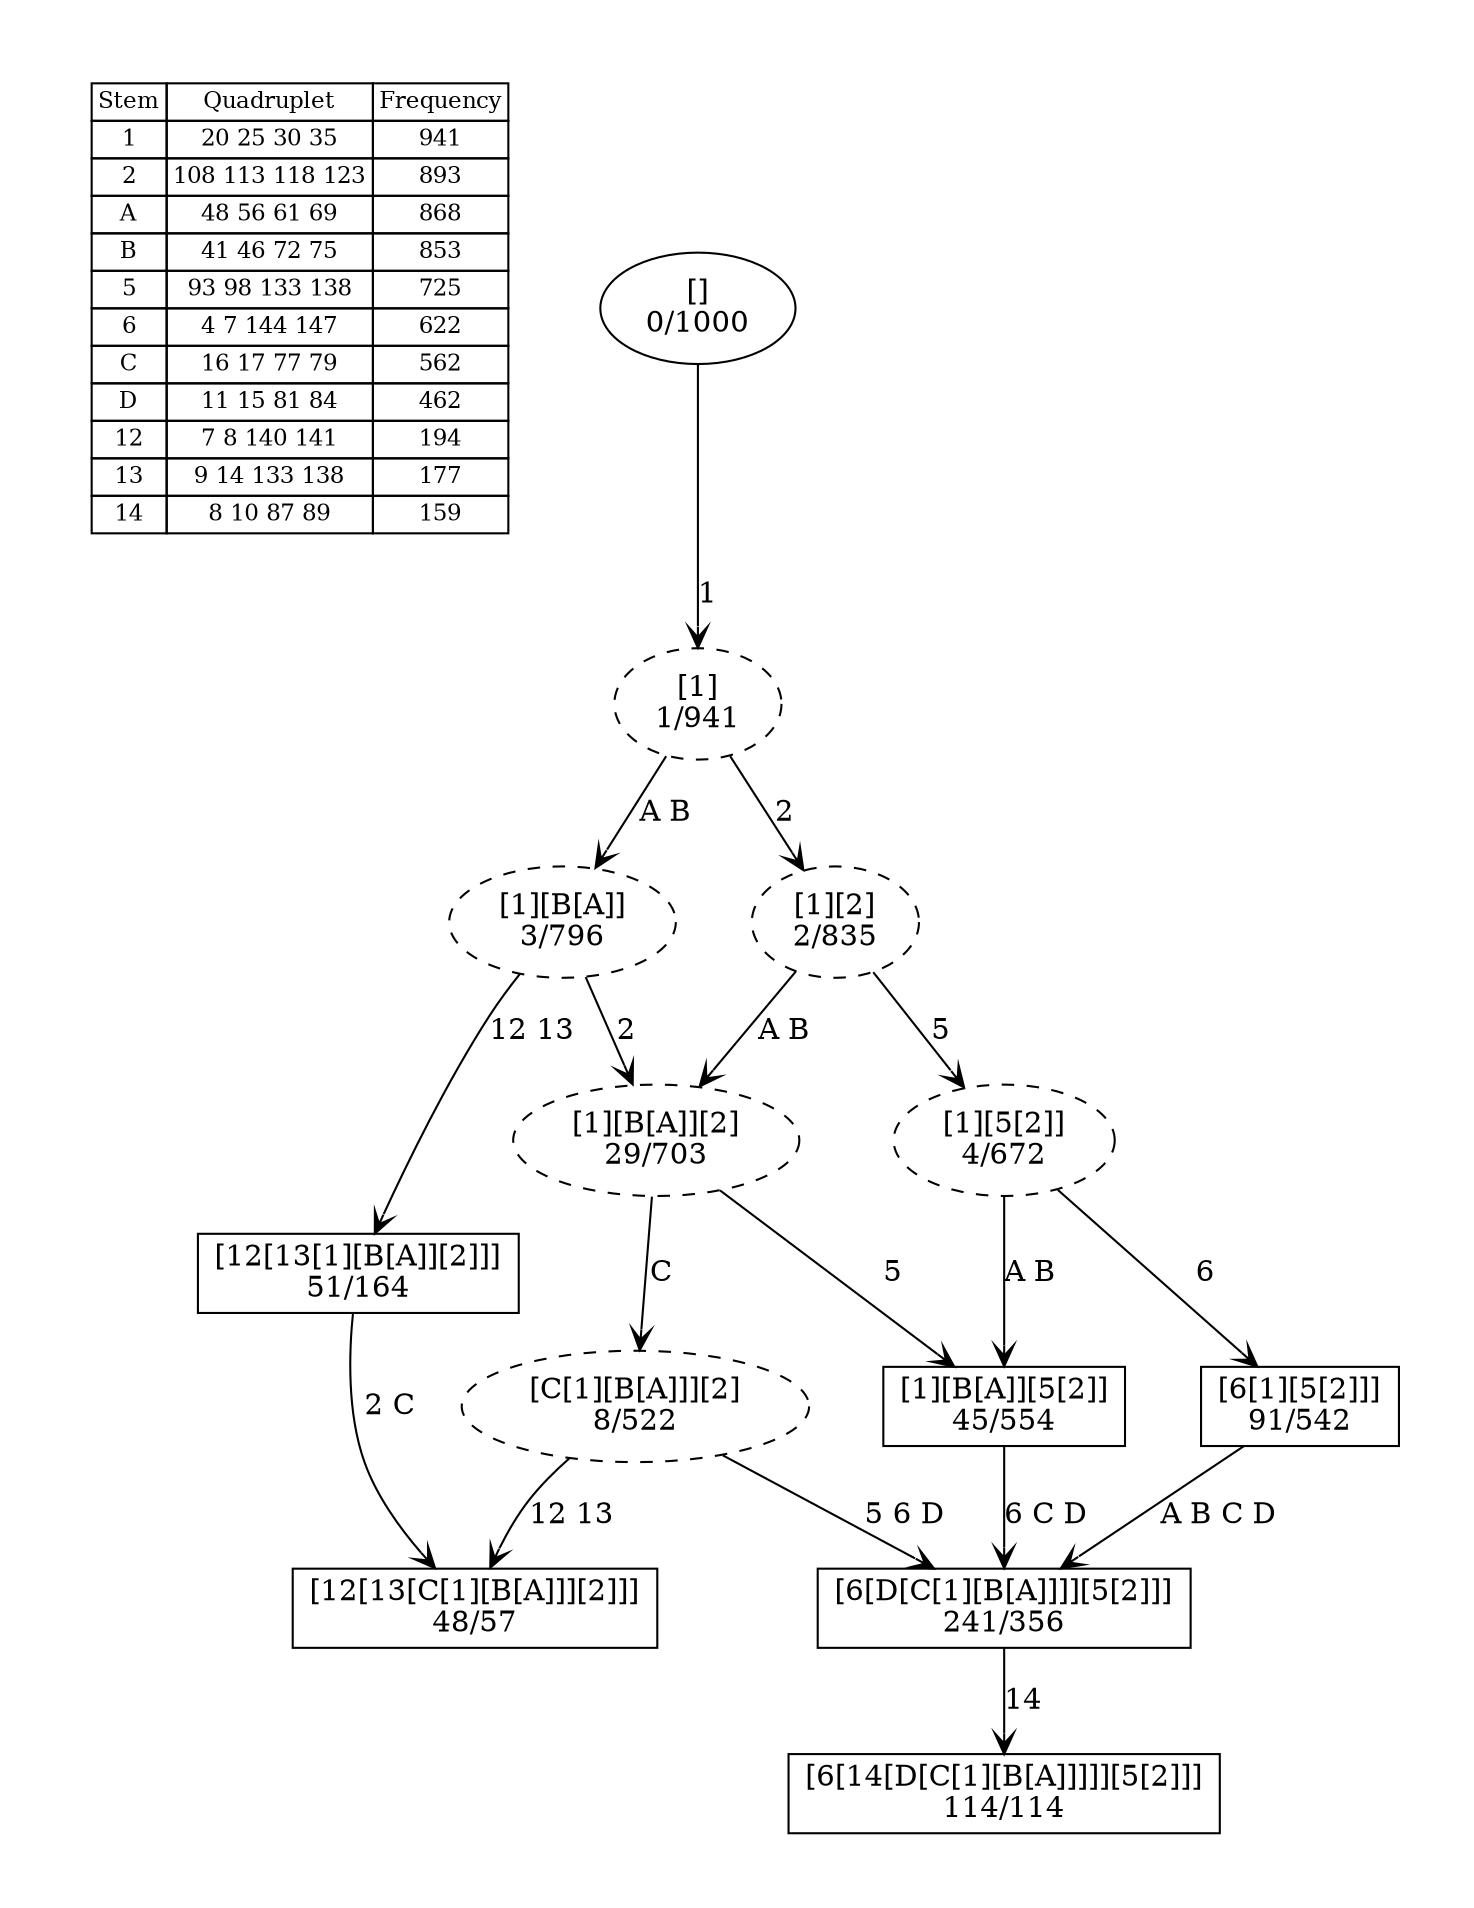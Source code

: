 digraph G {
	pad = 0.5;
	nodesep = 0.5;
"legend" [label = < <table border="0" cellborder="1" cellspacing="0"><tr><td>Stem</td><td>Quadruplet</td><td>Frequency</td></tr>
<tr><td>1</td><td>20 25 30 35</td><td>941</td></tr>
<tr><td>2</td><td>108 113 118 123</td><td>893</td></tr>
<tr><td>A</td><td>48 56 61 69</td><td>868</td></tr>
<tr><td>B</td><td>41 46 72 75</td><td>853</td></tr>
<tr><td>5</td><td>93 98 133 138</td><td>725</td></tr>
<tr><td>6</td><td>4 7 144 147</td><td>622</td></tr>
<tr><td>C</td><td>16 17 77 79</td><td>562</td></tr>
<tr><td>D</td><td>11 15 81 84</td><td>462</td></tr>
<tr><td>12</td><td>7 8 140 141</td><td>194</td></tr>
<tr><td>13</td><td>9 14 133 138</td><td>177</td></tr>
<tr><td>14</td><td>8 10 87 89</td><td>159</td></tr>
</table>>, shape = plaintext, fontsize=11];
"1 2 A B 5 6 C D " [shape = box];
"1 2 A B 5 6 C D 14 " [shape = box];
"1 2 5 6 " [shape = box];
"1 A B 12 13 " [shape = box];
"1 2 A B C 12 13 " [shape = box];
"1 2 A B 5 " [shape = box];
"1 A B " [style = dashed];
"1 2 A B C " [style = dashed];
"1 " [style = dashed];
"1 2 " [style = dashed];
"1 2 5 " [style = dashed];
"1 2 A B " [style = dashed];
"1 2 A B 5 6 C D " [label = "[6[D[C[1][B[A]]]][5[2]]]\n241/356"];
"1 2 A B 5 6 C D 14 " [label = "[6[14[D[C[1][B[A]]]]][5[2]]]\n114/114"];
"1 2 5 6 " [label = "[6[1][5[2]]]\n91/542"];
"1 A B 12 13 " [label = "[12[13[1][B[A]][2]]]\n51/164"];
"1 2 A B C 12 13 " [label = "[12[13[C[1][B[A]]][2]]]\n48/57"];
"1 2 A B 5 " [label = "[1][B[A]][5[2]]\n45/554"];
"1 A B " [label = "[1][B[A]]\n3/796"];
"1 2 A B C " [label = "[C[1][B[A]]][2]\n8/522"];
"1 " [label = "[1]\n1/941"];
"1 2 " [label = "[1][2]\n2/835"];
"1 2 5 " [label = "[1][5[2]]\n4/672"];
"1 2 A B " [label = "[1][B[A]][2]\n29/703"];
"" [label = "[]\n0/1000"];
"1 2 A B 5 6 C D " -> "1 2 A B 5 6 C D 14 " [label = "14 ", arrowhead = vee];
"1 2 5 6 " -> "1 2 A B 5 6 C D " [label = "A B C D ", arrowhead = vee];
"1 A B 12 13 " -> "1 2 A B C 12 13 " [label = "2 C ", arrowhead = vee];
"1 2 A B 5 " -> "1 2 A B 5 6 C D " [label = "6 C D ", arrowhead = vee];
"1 A B " -> "1 A B 12 13 " [label = "12 13 ", arrowhead = vee];
"1 A B " -> "1 2 A B " [label = "2 ", arrowhead = vee];
"1 2 A B C " -> "1 2 A B 5 6 C D " [label = "5 6 D ", arrowhead = vee];
"1 2 A B C " -> "1 2 A B C 12 13 " [label = "12 13 ", arrowhead = vee];
"1 " -> "1 A B " [label = "A B ", arrowhead = vee];
"1 " -> "1 2 " [label = "2 ", arrowhead = vee];
"1 2 " -> "1 2 5 " [label = "5 ", arrowhead = vee];
"1 2 " -> "1 2 A B " [label = "A B ", arrowhead = vee];
"1 2 5 " -> "1 2 5 6 " [label = "6 ", arrowhead = vee];
"1 2 5 " -> "1 2 A B 5 " [label = "A B ", arrowhead = vee];
"1 2 A B " -> "1 2 A B 5 " [label = "5 ", arrowhead = vee];
"1 2 A B " -> "1 2 A B C " [label = "C ", arrowhead = vee];
"" -> "1 " [label = "1 ", arrowhead = vee];
}